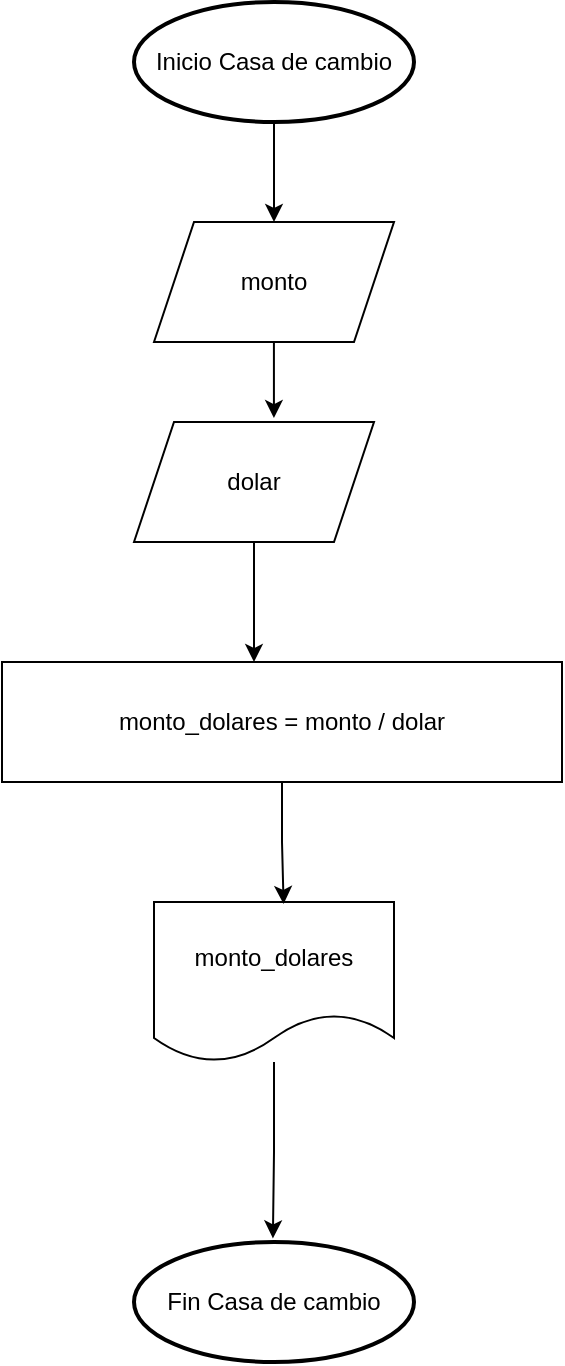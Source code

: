 <mxfile version="24.2.5" type="device">
  <diagram name="Página-1" id="pl-YS2sJJP-DlxOlX0g9">
    <mxGraphModel dx="1434" dy="844" grid="1" gridSize="10" guides="1" tooltips="1" connect="1" arrows="1" fold="1" page="1" pageScale="1" pageWidth="827" pageHeight="1169" math="0" shadow="0">
      <root>
        <mxCell id="0" />
        <mxCell id="1" parent="0" />
        <mxCell id="950J8SFxGALwr3sH7Dd8-9" style="edgeStyle=orthogonalEdgeStyle;rounded=0;orthogonalLoop=1;jettySize=auto;html=1;entryX=0.5;entryY=0;entryDx=0;entryDy=0;" edge="1" parent="1" source="950J8SFxGALwr3sH7Dd8-3" target="950J8SFxGALwr3sH7Dd8-5">
          <mxGeometry relative="1" as="geometry" />
        </mxCell>
        <mxCell id="950J8SFxGALwr3sH7Dd8-3" value="Inicio Casa de cambio" style="strokeWidth=2;html=1;shape=mxgraph.flowchart.start_1;whiteSpace=wrap;" vertex="1" parent="1">
          <mxGeometry x="340" y="10" width="140" height="60" as="geometry" />
        </mxCell>
        <mxCell id="950J8SFxGALwr3sH7Dd8-4" value="Fin Casa de cambio" style="strokeWidth=2;html=1;shape=mxgraph.flowchart.start_1;whiteSpace=wrap;" vertex="1" parent="1">
          <mxGeometry x="340" y="630" width="140" height="60" as="geometry" />
        </mxCell>
        <mxCell id="950J8SFxGALwr3sH7Dd8-5" value="monto" style="shape=parallelogram;perimeter=parallelogramPerimeter;whiteSpace=wrap;html=1;fixedSize=1;" vertex="1" parent="1">
          <mxGeometry x="350" y="120" width="120" height="60" as="geometry" />
        </mxCell>
        <mxCell id="950J8SFxGALwr3sH7Dd8-6" value="monto_dolares = monto / dolar" style="rounded=0;whiteSpace=wrap;html=1;" vertex="1" parent="1">
          <mxGeometry x="274" y="340" width="280" height="60" as="geometry" />
        </mxCell>
        <mxCell id="950J8SFxGALwr3sH7Dd8-7" value="dolar" style="shape=parallelogram;perimeter=parallelogramPerimeter;whiteSpace=wrap;html=1;fixedSize=1;" vertex="1" parent="1">
          <mxGeometry x="340" y="220" width="120" height="60" as="geometry" />
        </mxCell>
        <mxCell id="950J8SFxGALwr3sH7Dd8-8" value="monto_dolares" style="shape=document;whiteSpace=wrap;html=1;boundedLbl=1;" vertex="1" parent="1">
          <mxGeometry x="350" y="460" width="120" height="80" as="geometry" />
        </mxCell>
        <mxCell id="950J8SFxGALwr3sH7Dd8-10" style="edgeStyle=orthogonalEdgeStyle;rounded=0;orthogonalLoop=1;jettySize=auto;html=1;entryX=0.583;entryY=-0.033;entryDx=0;entryDy=0;entryPerimeter=0;" edge="1" parent="1" source="950J8SFxGALwr3sH7Dd8-5" target="950J8SFxGALwr3sH7Dd8-7">
          <mxGeometry relative="1" as="geometry" />
        </mxCell>
        <mxCell id="950J8SFxGALwr3sH7Dd8-11" style="edgeStyle=orthogonalEdgeStyle;rounded=0;orthogonalLoop=1;jettySize=auto;html=1;entryX=0.45;entryY=0;entryDx=0;entryDy=0;entryPerimeter=0;" edge="1" parent="1" source="950J8SFxGALwr3sH7Dd8-7" target="950J8SFxGALwr3sH7Dd8-6">
          <mxGeometry relative="1" as="geometry" />
        </mxCell>
        <mxCell id="950J8SFxGALwr3sH7Dd8-13" style="edgeStyle=orthogonalEdgeStyle;rounded=0;orthogonalLoop=1;jettySize=auto;html=1;entryX=0.54;entryY=0.012;entryDx=0;entryDy=0;entryPerimeter=0;" edge="1" parent="1" source="950J8SFxGALwr3sH7Dd8-6" target="950J8SFxGALwr3sH7Dd8-8">
          <mxGeometry relative="1" as="geometry" />
        </mxCell>
        <mxCell id="950J8SFxGALwr3sH7Dd8-14" style="edgeStyle=orthogonalEdgeStyle;rounded=0;orthogonalLoop=1;jettySize=auto;html=1;entryX=0.496;entryY=-0.03;entryDx=0;entryDy=0;entryPerimeter=0;" edge="1" parent="1" source="950J8SFxGALwr3sH7Dd8-8" target="950J8SFxGALwr3sH7Dd8-4">
          <mxGeometry relative="1" as="geometry" />
        </mxCell>
      </root>
    </mxGraphModel>
  </diagram>
</mxfile>
